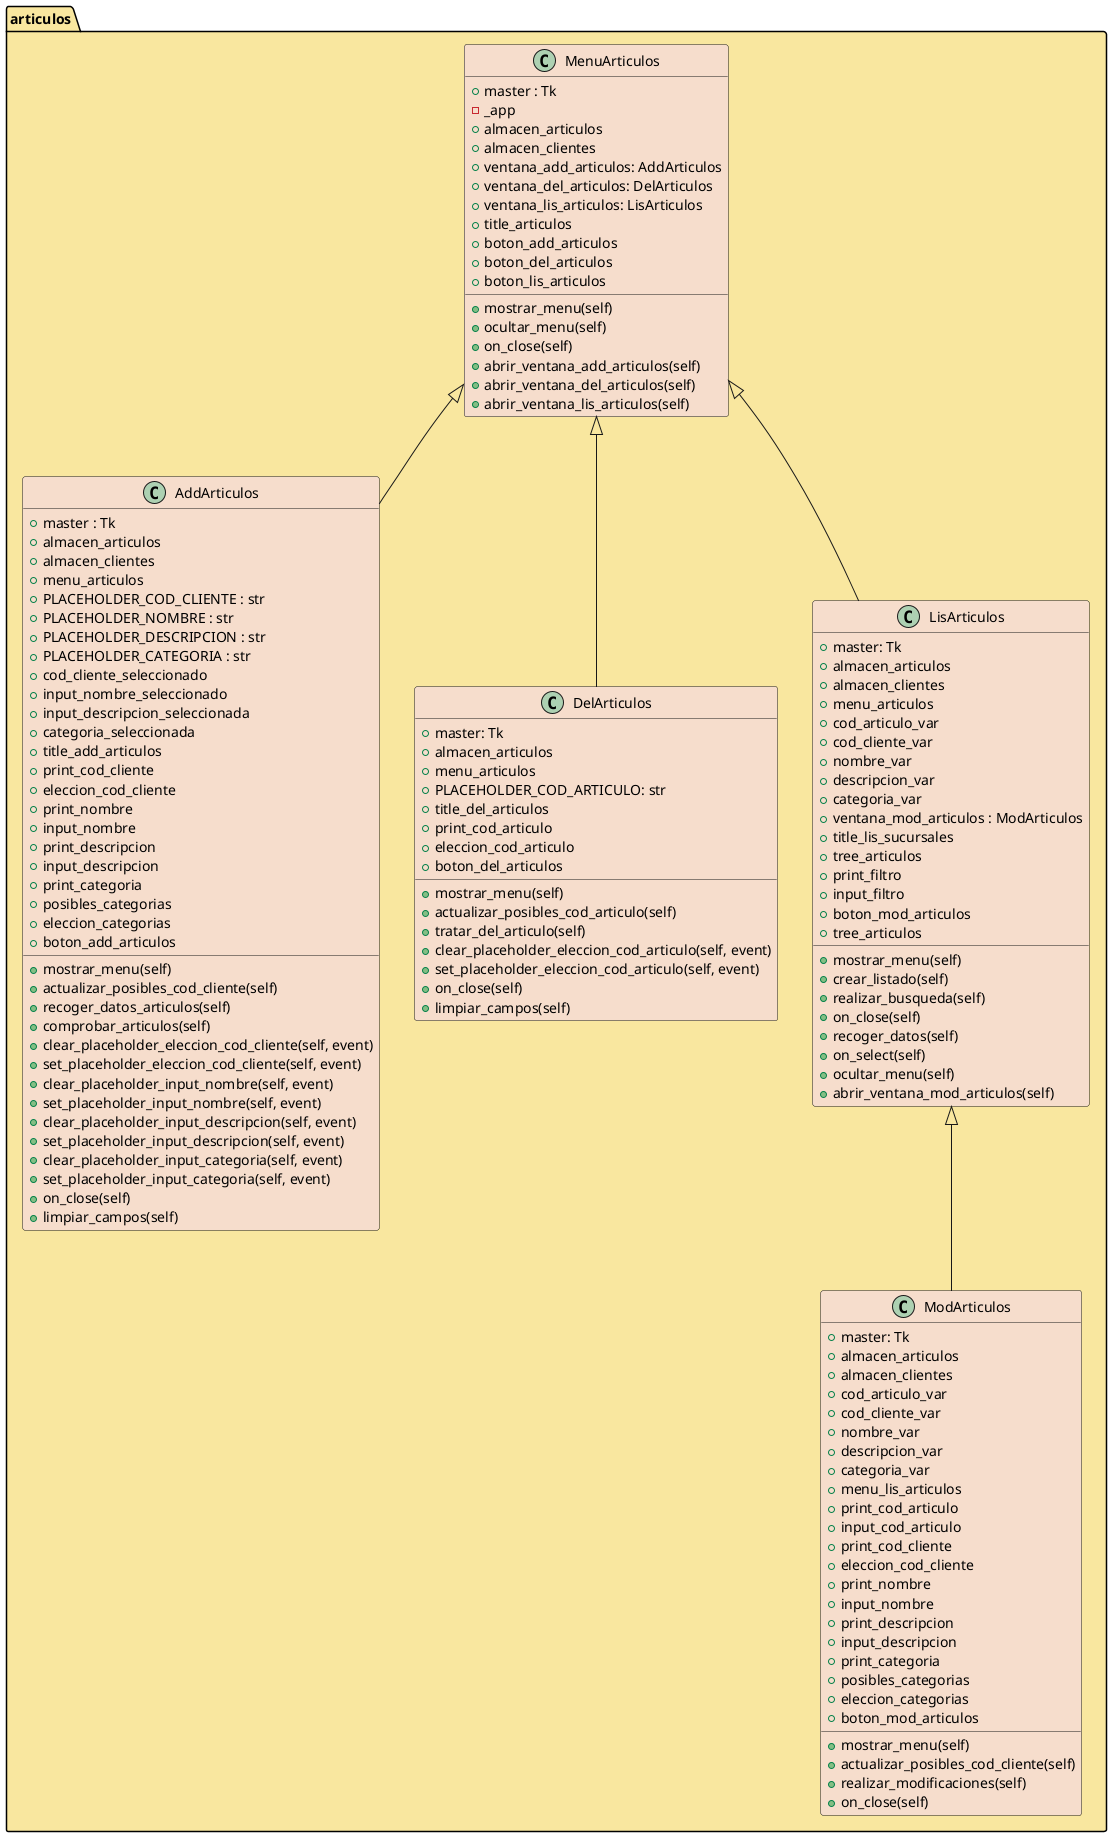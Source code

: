 @startuml articulos

package articulos <<Folder>> #F9E79F {
    MenuArticulos <|-- AddArticulos
    MenuArticulos <|-- DelArticulos
    MenuArticulos <|-- LisArticulos
    LisArticulos <|-- ModArticulos

    class MenuArticulos #F6DDCC{
        + master : Tk
        - _app
        + almacen_articulos
        + almacen_clientes
        + ventana_add_articulos: AddArticulos
        + ventana_del_articulos: DelArticulos
        + ventana_lis_articulos: LisArticulos
        + title_articulos
        + boton_add_articulos
        + boton_del_articulos
        + boton_lis_articulos
        + mostrar_menu(self)
        + ocultar_menu(self)
        + on_close(self)
        + abrir_ventana_add_articulos(self)
        + abrir_ventana_del_articulos(self)
        + abrir_ventana_lis_articulos(self)   
}
    class AddArticulos #F6DDCC{
        + master : Tk
        + almacen_articulos
        + almacen_clientes
        + menu_articulos
        + PLACEHOLDER_COD_CLIENTE : str
        + PLACEHOLDER_NOMBRE : str
        + PLACEHOLDER_DESCRIPCION : str
        + PLACEHOLDER_CATEGORIA : str
        + cod_cliente_seleccionado
        + input_nombre_seleccionado
        + input_descripcion_seleccionada
        + categoria_seleccionada
        + title_add_articulos
        + print_cod_cliente
        + eleccion_cod_cliente
        + print_nombre
        + input_nombre
        + print_descripcion
        + input_descripcion
        + print_categoria
        + posibles_categorias
        + eleccion_categorias
        + boton_add_articulos
        + mostrar_menu(self)
        + actualizar_posibles_cod_cliente(self)
        + recoger_datos_articulos(self)
        + comprobar_articulos(self)
        + clear_placeholder_eleccion_cod_cliente(self, event)
        + set_placeholder_eleccion_cod_cliente(self, event)
        + clear_placeholder_input_nombre(self, event)
        + set_placeholder_input_nombre(self, event)
        + clear_placeholder_input_descripcion(self, event)
        + set_placeholder_input_descripcion(self, event)
        + clear_placeholder_input_categoria(self, event)
        + set_placeholder_input_categoria(self, event)
        + on_close(self)
        + limpiar_campos(self)

}
    class DelArticulos #F6DDCC{
        + master: Tk
        + almacen_articulos
        + menu_articulos
        + PLACEHOLDER_COD_ARTICULO: str
        + title_del_articulos
        + print_cod_articulo
        + eleccion_cod_articulo
        + boton_del_articulos
        + mostrar_menu(self)
        + actualizar_posibles_cod_articulo(self)
        + tratar_del_articulo(self)
        + clear_placeholder_eleccion_cod_articulo(self, event)
        + set_placeholder_eleccion_cod_articulo(self, event)
        + on_close(self)
        + limpiar_campos(self)
}
    class LisArticulos #F6DDCC{
        + master: Tk
        + almacen_articulos
        + almacen_clientes
        + menu_articulos
        + cod_articulo_var
        + cod_cliente_var
        + nombre_var
        + descripcion_var
        + categoria_var
        + ventana_mod_articulos : ModArticulos
        + title_lis_sucursales
        + tree_articulos
        + print_filtro
        + input_filtro
        + boton_mod_articulos
        + tree_articulos
        + mostrar_menu(self)
        + crear_listado(self)
        + realizar_busqueda(self)
        + on_close(self)
        + recoger_datos(self)
        + on_select(self)
        + ocultar_menu(self)
        + abrir_ventana_mod_articulos(self)
}
    class ModArticulos #F6DDCC{
        + master: Tk
        + almacen_articulos
        + almacen_clientes
        + cod_articulo_var
        + cod_cliente_var
        + nombre_var
        + descripcion_var
        + categoria_var
        + menu_lis_articulos
        + print_cod_articulo
        + input_cod_articulo
        + print_cod_cliente
        + eleccion_cod_cliente
        + print_nombre
        + input_nombre
        + print_descripcion
        + input_descripcion
        + print_categoria
        + posibles_categorias
        + eleccion_categorias
        + boton_mod_articulos
        + mostrar_menu(self)
        + actualizar_posibles_cod_cliente(self)
        + realizar_modificaciones(self)
        + on_close(self)
    }
}
@enduml

